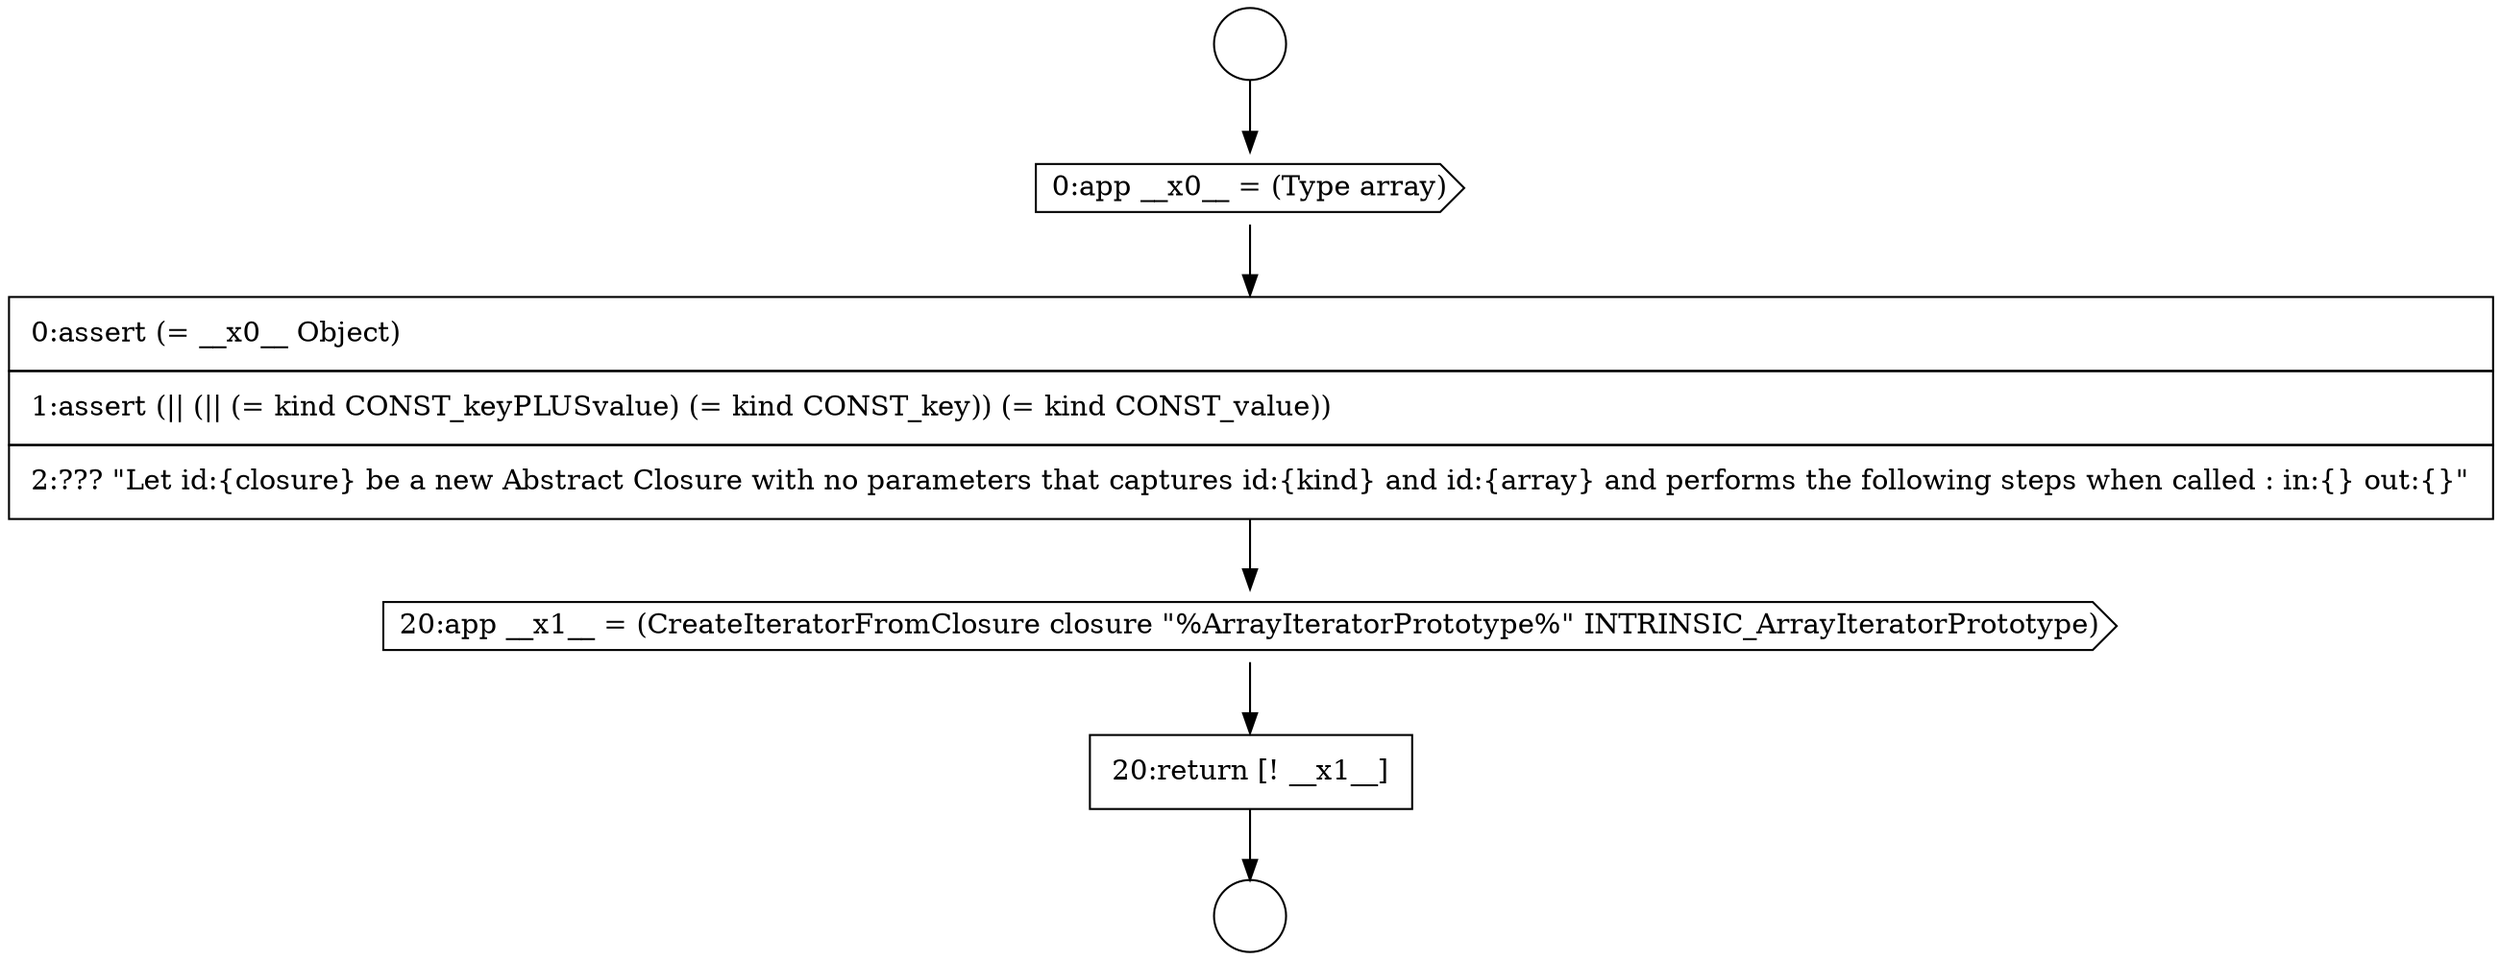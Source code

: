 digraph {
  node16765 [shape=none, margin=0, label=<<font color="black">
    <table border="0" cellborder="1" cellspacing="0" cellpadding="10">
      <tr><td align="left">20:return [! __x1__]</td></tr>
    </table>
  </font>> color="black" fillcolor="white" style=filled]
  node16762 [shape=cds, label=<<font color="black">0:app __x0__ = (Type array)</font>> color="black" fillcolor="white" style=filled]
  node16761 [shape=circle label=" " color="black" fillcolor="white" style=filled]
  node16764 [shape=cds, label=<<font color="black">20:app __x1__ = (CreateIteratorFromClosure closure &quot;%ArrayIteratorPrototype%&quot; INTRINSIC_ArrayIteratorPrototype)</font>> color="black" fillcolor="white" style=filled]
  node16763 [shape=none, margin=0, label=<<font color="black">
    <table border="0" cellborder="1" cellspacing="0" cellpadding="10">
      <tr><td align="left">0:assert (= __x0__ Object)</td></tr>
      <tr><td align="left">1:assert (|| (|| (= kind CONST_keyPLUSvalue) (= kind CONST_key)) (= kind CONST_value))</td></tr>
      <tr><td align="left">2:??? &quot;Let id:{closure} be a new Abstract Closure with no parameters that captures id:{kind} and id:{array} and performs the following steps when called : in:{} out:{}&quot;</td></tr>
    </table>
  </font>> color="black" fillcolor="white" style=filled]
  node16760 [shape=circle label=" " color="black" fillcolor="white" style=filled]
  node16760 -> node16762 [ color="black"]
  node16765 -> node16761 [ color="black"]
  node16763 -> node16764 [ color="black"]
  node16764 -> node16765 [ color="black"]
  node16762 -> node16763 [ color="black"]
}
